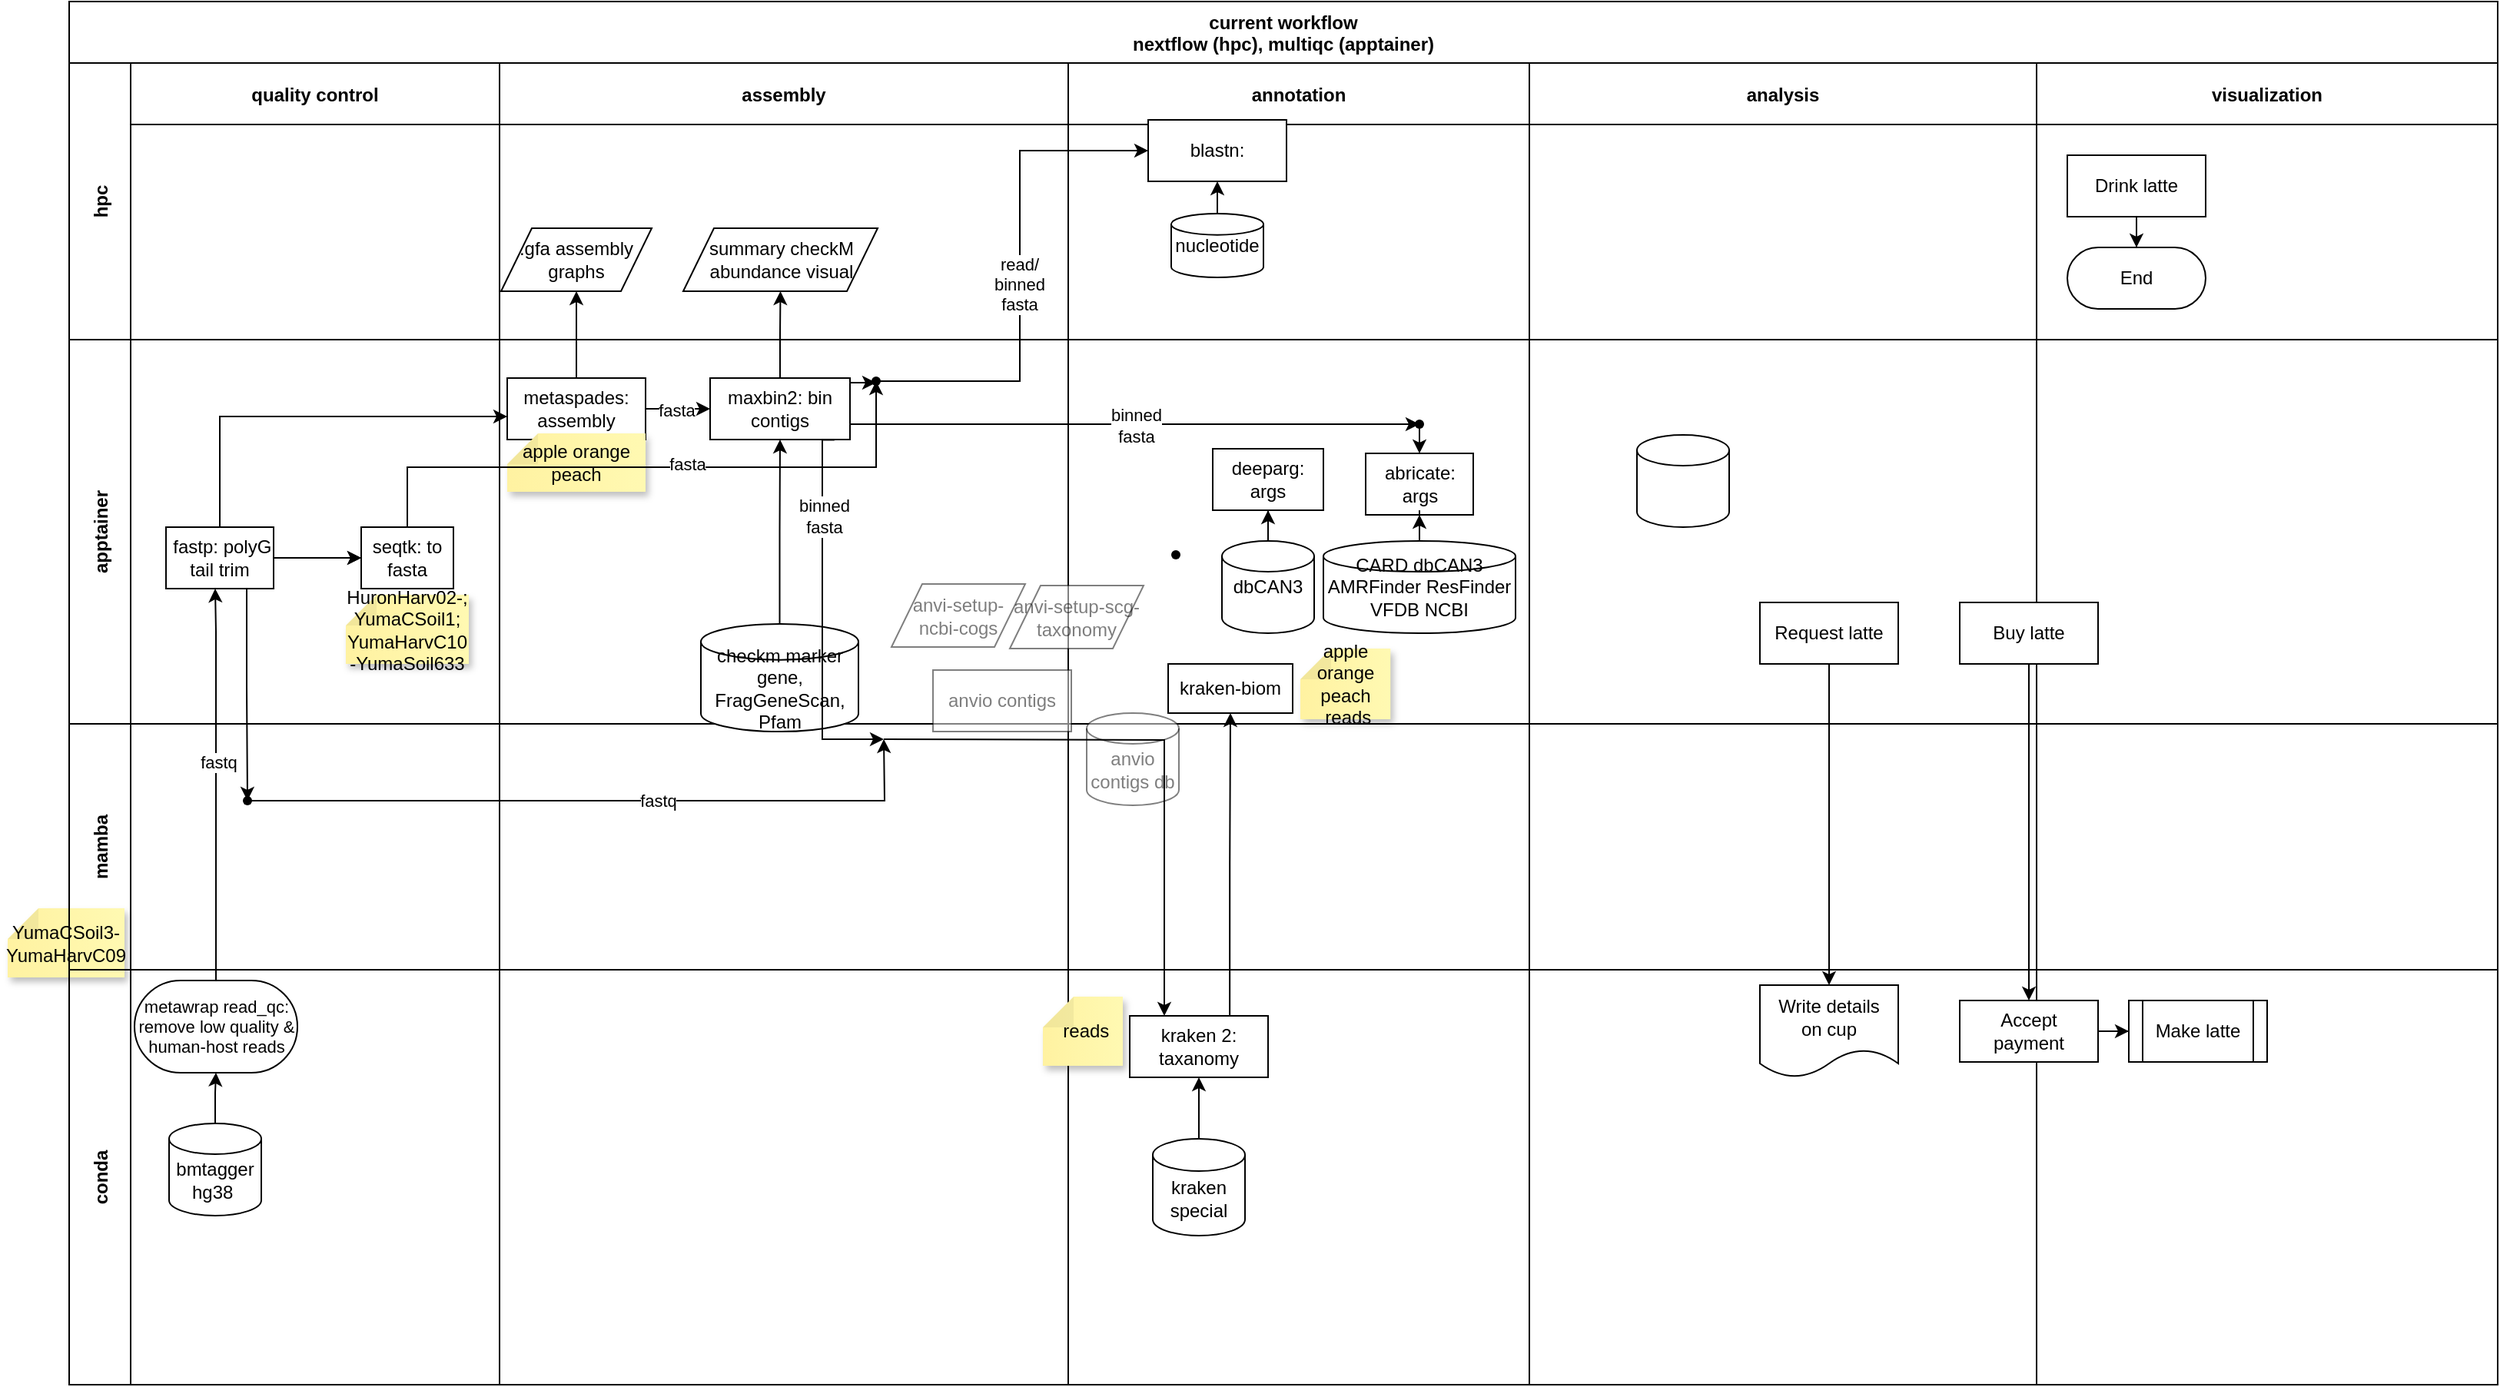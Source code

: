 <mxfile version="24.3.0" type="device">
  <diagram id="kgpKYQtTHZ0yAKxKKP6v" name="Page-1">
    <mxGraphModel dx="1050" dy="530" grid="1" gridSize="10" guides="1" tooltips="1" connect="1" arrows="1" fold="1" page="1" pageScale="1" pageWidth="850" pageHeight="1100" math="0" shadow="0">
      <root>
        <mxCell id="0" />
        <mxCell id="1" parent="0" />
        <mxCell id="CcWdK4bwqoYezzGv7H-g-6" value="YumaCSoil3-YumaHarvC09" style="shape=note;whiteSpace=wrap;html=1;backgroundOutline=1;fontColor=#000000;darkOpacity=0.05;fillColor=#FFF9B2;strokeColor=none;fillStyle=solid;direction=north;gradientDirection=north;gradientColor=#FFF2A1;shadow=1;size=20;pointerEvents=1;" parent="1" vertex="1">
          <mxGeometry x="150" y="810" width="76" height="45" as="geometry" />
        </mxCell>
        <mxCell id="3nuBFxr9cyL0pnOWT2aG-1" value="current workflow&#xa;nextflow (hpc), multiqc (apptainer)" style="shape=table;childLayout=tableLayout;startSize=40;collapsible=0;recursiveResize=0;expand=0;fillColor=none;fontStyle=1" parent="1" vertex="1">
          <mxGeometry x="190" y="220" width="1580" height="900.0" as="geometry" />
        </mxCell>
        <mxCell id="3nuBFxr9cyL0pnOWT2aG-3" value="hpc" style="shape=tableRow;horizontal=0;swimlaneHead=0;swimlaneBody=0;top=0;left=0;bottom=0;right=0;fillColor=none;points=[[0,0.5],[1,0.5]];portConstraint=eastwest;startSize=40;collapsible=0;recursiveResize=0;expand=0;fontStyle=1;" parent="3nuBFxr9cyL0pnOWT2aG-1" vertex="1">
          <mxGeometry y="40" width="1580" height="180" as="geometry" />
        </mxCell>
        <mxCell id="3nuBFxr9cyL0pnOWT2aG-4" value="quality control" style="swimlane;swimlaneHead=0;swimlaneBody=0;connectable=0;fillColor=none;startSize=40;collapsible=0;recursiveResize=0;expand=0;fontStyle=1;" parent="3nuBFxr9cyL0pnOWT2aG-3" vertex="1">
          <mxGeometry x="40" width="240" height="180" as="geometry">
            <mxRectangle width="240" height="180" as="alternateBounds" />
          </mxGeometry>
        </mxCell>
        <mxCell id="3nuBFxr9cyL0pnOWT2aG-8" value="assembly" style="swimlane;swimlaneHead=0;swimlaneBody=0;connectable=0;fillColor=none;startSize=40;collapsible=0;recursiveResize=0;expand=0;fontStyle=1;" parent="3nuBFxr9cyL0pnOWT2aG-3" vertex="1">
          <mxGeometry x="280" width="370" height="180" as="geometry">
            <mxRectangle width="370" height="180" as="alternateBounds" />
          </mxGeometry>
        </mxCell>
        <mxCell id="ZopNrPVhyXaILG_1VpYT-9" value=".gfa assembly graphs" style="shape=parallelogram;perimeter=parallelogramPerimeter;whiteSpace=wrap;html=1;fixedSize=1;" parent="3nuBFxr9cyL0pnOWT2aG-8" vertex="1">
          <mxGeometry x="1" y="107.5" width="98" height="41" as="geometry" />
        </mxCell>
        <mxCell id="ZopNrPVhyXaILG_1VpYT-14" value="summary checkM abundance visual" style="shape=parallelogram;perimeter=parallelogramPerimeter;whiteSpace=wrap;html=1;fixedSize=1;" parent="3nuBFxr9cyL0pnOWT2aG-8" vertex="1">
          <mxGeometry x="119.5" y="107.5" width="126.5" height="41" as="geometry" />
        </mxCell>
        <mxCell id="9NF7PJcUpYFdxQOIIQIQ-89" value="annotation" style="swimlane;swimlaneHead=0;swimlaneBody=0;connectable=0;fillColor=none;startSize=40;collapsible=0;recursiveResize=0;expand=0;fontStyle=1;" parent="3nuBFxr9cyL0pnOWT2aG-3" vertex="1">
          <mxGeometry x="650" width="300" height="180" as="geometry">
            <mxRectangle width="300" height="180" as="alternateBounds" />
          </mxGeometry>
        </mxCell>
        <mxCell id="CElqnwJNrXal9nOGzvZT-44" value="&lt;div&gt;nucleotide&lt;br&gt;&lt;/div&gt;" style="strokeWidth=1;html=1;shape=mxgraph.flowchart.database;whiteSpace=wrap;" parent="9NF7PJcUpYFdxQOIIQIQ-89" vertex="1">
          <mxGeometry x="67" y="98" width="60" height="41.5" as="geometry" />
        </mxCell>
        <mxCell id="9NF7PJcUpYFdxQOIIQIQ-83" value="analysis" style="swimlane;swimlaneHead=0;swimlaneBody=0;connectable=0;fillColor=none;startSize=40;collapsible=0;recursiveResize=0;expand=0;fontStyle=1;" parent="3nuBFxr9cyL0pnOWT2aG-3" vertex="1">
          <mxGeometry x="950" width="330" height="180" as="geometry">
            <mxRectangle width="330" height="180" as="alternateBounds" />
          </mxGeometry>
        </mxCell>
        <mxCell id="3nuBFxr9cyL0pnOWT2aG-11" value="visualization" style="swimlane;swimlaneHead=0;swimlaneBody=0;connectable=0;fillColor=none;startSize=40;collapsible=0;recursiveResize=0;expand=0;fontStyle=1;" parent="3nuBFxr9cyL0pnOWT2aG-3" vertex="1">
          <mxGeometry x="1280" width="300" height="180" as="geometry">
            <mxRectangle width="300" height="180" as="alternateBounds" />
          </mxGeometry>
        </mxCell>
        <mxCell id="3nuBFxr9cyL0pnOWT2aG-12" style="edgeStyle=orthogonalEdgeStyle;rounded=0;orthogonalLoop=1;jettySize=auto;html=1;" parent="3nuBFxr9cyL0pnOWT2aG-11" source="3nuBFxr9cyL0pnOWT2aG-13" target="3nuBFxr9cyL0pnOWT2aG-14" edge="1">
          <mxGeometry relative="1" as="geometry" />
        </mxCell>
        <mxCell id="3nuBFxr9cyL0pnOWT2aG-13" value="Drink latte" style="rounded=0;whiteSpace=wrap;html=1;" parent="3nuBFxr9cyL0pnOWT2aG-11" vertex="1">
          <mxGeometry x="20" y="60" width="90" height="40" as="geometry" />
        </mxCell>
        <mxCell id="3nuBFxr9cyL0pnOWT2aG-14" value="End" style="rounded=1;whiteSpace=wrap;html=1;arcSize=50;" parent="3nuBFxr9cyL0pnOWT2aG-11" vertex="1">
          <mxGeometry x="20" y="120" width="90" height="40" as="geometry" />
        </mxCell>
        <mxCell id="9NF7PJcUpYFdxQOIIQIQ-92" value="apptainer" style="shape=tableRow;horizontal=0;swimlaneHead=0;swimlaneBody=0;top=0;left=0;bottom=0;right=0;fillColor=none;points=[[0,0.5],[1,0.5]];portConstraint=eastwest;startSize=40;collapsible=0;recursiveResize=0;expand=0;fontStyle=1;" parent="3nuBFxr9cyL0pnOWT2aG-1" vertex="1">
          <mxGeometry y="220" width="1580" height="250" as="geometry" />
        </mxCell>
        <mxCell id="9NF7PJcUpYFdxQOIIQIQ-93" style="swimlane;swimlaneHead=0;swimlaneBody=0;connectable=0;fillColor=none;startSize=0;collapsible=0;recursiveResize=0;expand=0;fontStyle=1;" parent="9NF7PJcUpYFdxQOIIQIQ-92" vertex="1">
          <mxGeometry x="40" width="240" height="250" as="geometry">
            <mxRectangle width="240" height="250" as="alternateBounds" />
          </mxGeometry>
        </mxCell>
        <mxCell id="ZopNrPVhyXaILG_1VpYT-3" value="" style="edgeStyle=orthogonalEdgeStyle;rounded=0;orthogonalLoop=1;jettySize=auto;html=1;" parent="9NF7PJcUpYFdxQOIIQIQ-93" source="CcWdK4bwqoYezzGv7H-g-1" target="CcWdK4bwqoYezzGv7H-g-2" edge="1">
          <mxGeometry relative="1" as="geometry" />
        </mxCell>
        <mxCell id="ZopNrPVhyXaILG_1VpYT-63" value="" style="edgeStyle=orthogonalEdgeStyle;rounded=0;orthogonalLoop=1;jettySize=auto;html=1;" parent="9NF7PJcUpYFdxQOIIQIQ-93" source="CcWdK4bwqoYezzGv7H-g-1" target="CcWdK4bwqoYezzGv7H-g-2" edge="1">
          <mxGeometry relative="1" as="geometry" />
        </mxCell>
        <mxCell id="CcWdK4bwqoYezzGv7H-g-1" value="&amp;nbsp;fastp: polyG tail trim" style="rounded=0;whiteSpace=wrap;html=1;" parent="9NF7PJcUpYFdxQOIIQIQ-93" vertex="1">
          <mxGeometry x="23" y="122" width="70" height="40" as="geometry" />
        </mxCell>
        <mxCell id="CcWdK4bwqoYezzGv7H-g-2" value="seqtk: to fasta" style="rounded=0;whiteSpace=wrap;html=1;" parent="9NF7PJcUpYFdxQOIIQIQ-93" vertex="1">
          <mxGeometry x="150" y="122" width="60" height="40" as="geometry" />
        </mxCell>
        <mxCell id="Ww5jvLOxqZhoaD5zM2-h-84" value="HuronHarv02-; YumaCSoil1; YumaHarvC10&lt;div&gt;-YumaSoil633&lt;/div&gt;" style="shape=note;whiteSpace=wrap;html=1;backgroundOutline=1;fontColor=#000000;darkOpacity=0.05;fillColor=#FFF9B2;strokeColor=none;fillStyle=solid;direction=north;gradientDirection=north;gradientColor=#FFF2A1;shadow=1;size=20;pointerEvents=1;" parent="9NF7PJcUpYFdxQOIIQIQ-93" vertex="1">
          <mxGeometry x="140" y="166" width="80" height="45" as="geometry" />
        </mxCell>
        <mxCell id="9NF7PJcUpYFdxQOIIQIQ-94" value="" style="swimlane;swimlaneHead=0;swimlaneBody=0;connectable=0;fillColor=none;startSize=0;collapsible=0;recursiveResize=0;expand=0;fontStyle=1;" parent="9NF7PJcUpYFdxQOIIQIQ-92" vertex="1">
          <mxGeometry x="280" width="370" height="250" as="geometry">
            <mxRectangle width="370" height="250" as="alternateBounds" />
          </mxGeometry>
        </mxCell>
        <mxCell id="ZopNrPVhyXaILG_1VpYT-5" style="edgeStyle=orthogonalEdgeStyle;rounded=0;orthogonalLoop=1;jettySize=auto;html=1;" parent="9NF7PJcUpYFdxQOIIQIQ-94" source="3nuBFxr9cyL0pnOWT2aG-7" target="CElqnwJNrXal9nOGzvZT-34" edge="1">
          <mxGeometry relative="1" as="geometry" />
        </mxCell>
        <mxCell id="ZopNrPVhyXaILG_1VpYT-13" value="fasta" style="edgeLabel;html=1;align=center;verticalAlign=middle;resizable=0;points=[];" parent="ZopNrPVhyXaILG_1VpYT-5" vertex="1" connectable="0">
          <mxGeometry x="-0.073" y="-1" relative="1" as="geometry">
            <mxPoint as="offset" />
          </mxGeometry>
        </mxCell>
        <mxCell id="3nuBFxr9cyL0pnOWT2aG-7" value="metaspades: assembly" style="rounded=0;whiteSpace=wrap;html=1;" parent="9NF7PJcUpYFdxQOIIQIQ-94" vertex="1">
          <mxGeometry x="5" y="25" width="90" height="40" as="geometry" />
        </mxCell>
        <mxCell id="ZopNrPVhyXaILG_1VpYT-37" style="edgeStyle=orthogonalEdgeStyle;rounded=0;orthogonalLoop=1;jettySize=auto;html=1;exitX=1;exitY=0.25;exitDx=0;exitDy=0;" parent="9NF7PJcUpYFdxQOIIQIQ-94" edge="1">
          <mxGeometry relative="1" as="geometry">
            <mxPoint x="220" y="28.0" as="sourcePoint" />
            <mxPoint x="245" y="28.0" as="targetPoint" />
          </mxGeometry>
        </mxCell>
        <mxCell id="CElqnwJNrXal9nOGzvZT-34" value="maxbin2: bin contigs" style="rounded=0;whiteSpace=wrap;html=1;" parent="9NF7PJcUpYFdxQOIIQIQ-94" vertex="1">
          <mxGeometry x="137" y="25" width="91" height="40" as="geometry" />
        </mxCell>
        <mxCell id="ZopNrPVhyXaILG_1VpYT-22" style="edgeStyle=orthogonalEdgeStyle;rounded=0;orthogonalLoop=1;jettySize=auto;html=1;" parent="9NF7PJcUpYFdxQOIIQIQ-94" source="CElqnwJNrXal9nOGzvZT-35" target="CElqnwJNrXal9nOGzvZT-34" edge="1">
          <mxGeometry relative="1" as="geometry" />
        </mxCell>
        <mxCell id="CElqnwJNrXal9nOGzvZT-35" value="&lt;div&gt;&lt;br&gt;&lt;/div&gt;checkm&amp;nbsp;marker gene, FragGeneScan, Pfam" style="strokeWidth=1;html=1;shape=mxgraph.flowchart.database;whiteSpace=wrap;" parent="9NF7PJcUpYFdxQOIIQIQ-94" vertex="1">
          <mxGeometry x="131" y="185" width="102.5" height="70" as="geometry" />
        </mxCell>
        <mxCell id="CElqnwJNrXal9nOGzvZT-45" value="blastn:" style="rounded=0;whiteSpace=wrap;html=1;" parent="9NF7PJcUpYFdxQOIIQIQ-94" vertex="1">
          <mxGeometry x="422" y="-143" width="90" height="40" as="geometry" />
        </mxCell>
        <mxCell id="zfVqb_5FsLYk3oloDmap-1" value="anvio contigs" style="rounded=0;whiteSpace=wrap;html=1;textOpacity=50;opacity=50;" parent="9NF7PJcUpYFdxQOIIQIQ-94" vertex="1">
          <mxGeometry x="282" y="215" width="90" height="40" as="geometry" />
        </mxCell>
        <mxCell id="zfVqb_5FsLYk3oloDmap-2" value="&lt;div&gt;&lt;br&gt;&lt;/div&gt;&lt;div&gt;anvio contigs db&lt;/div&gt;" style="strokeWidth=1;html=1;shape=mxgraph.flowchart.database;whiteSpace=wrap;textOpacity=50;opacity=50;" parent="9NF7PJcUpYFdxQOIIQIQ-94" vertex="1">
          <mxGeometry x="382" y="243" width="60" height="60" as="geometry" />
        </mxCell>
        <mxCell id="zfVqb_5FsLYk3oloDmap-3" value="anvi-setup-ncbi-cogs" style="shape=parallelogram;perimeter=parallelogramPerimeter;whiteSpace=wrap;html=1;fixedSize=1;textOpacity=50;opacity=50;" parent="9NF7PJcUpYFdxQOIIQIQ-94" vertex="1">
          <mxGeometry x="255" y="159" width="87" height="41" as="geometry" />
        </mxCell>
        <mxCell id="zfVqb_5FsLYk3oloDmap-4" value="anvi-setup-scg-taxonomy" style="shape=parallelogram;perimeter=parallelogramPerimeter;whiteSpace=wrap;html=1;fixedSize=1;textOpacity=50;opacity=50;" parent="9NF7PJcUpYFdxQOIIQIQ-94" vertex="1">
          <mxGeometry x="332" y="160" width="87" height="41" as="geometry" />
        </mxCell>
        <mxCell id="ZopNrPVhyXaILG_1VpYT-39" style="edgeStyle=orthogonalEdgeStyle;rounded=0;orthogonalLoop=1;jettySize=auto;html=1;entryX=0;entryY=0.5;entryDx=0;entryDy=0;exitX=0.954;exitY=0.616;exitDx=0;exitDy=0;exitPerimeter=0;" parent="9NF7PJcUpYFdxQOIIQIQ-94" source="ZopNrPVhyXaILG_1VpYT-34" target="CElqnwJNrXal9nOGzvZT-45" edge="1">
          <mxGeometry relative="1" as="geometry" />
        </mxCell>
        <mxCell id="ZopNrPVhyXaILG_1VpYT-53" value="read/&lt;div&gt;binned&lt;div&gt;fasta&lt;/div&gt;&lt;/div&gt;" style="edgeLabel;html=1;align=center;verticalAlign=middle;resizable=0;points=[];" parent="ZopNrPVhyXaILG_1VpYT-39" vertex="1" connectable="0">
          <mxGeometry x="-0.043" y="1" relative="1" as="geometry">
            <mxPoint as="offset" />
          </mxGeometry>
        </mxCell>
        <mxCell id="ZopNrPVhyXaILG_1VpYT-34" value="" style="shape=waypoint;sketch=0;fillStyle=solid;size=6;pointerEvents=1;points=[];fillColor=none;resizable=0;rotatable=0;perimeter=centerPerimeter;snapToPoint=1;" parent="9NF7PJcUpYFdxQOIIQIQ-94" vertex="1">
          <mxGeometry x="235" y="17" width="20" height="20" as="geometry" />
        </mxCell>
        <mxCell id="Ww5jvLOxqZhoaD5zM2-h-87" value="apple orange peach" style="shape=note;whiteSpace=wrap;html=1;backgroundOutline=1;fontColor=#000000;darkOpacity=0.05;fillColor=#FFF9B2;strokeColor=none;fillStyle=solid;direction=north;gradientDirection=north;gradientColor=#FFF2A1;shadow=1;size=20;pointerEvents=1;" parent="9NF7PJcUpYFdxQOIIQIQ-94" vertex="1">
          <mxGeometry x="5" y="61" width="90" height="38" as="geometry" />
        </mxCell>
        <mxCell id="9NF7PJcUpYFdxQOIIQIQ-95" style="swimlane;swimlaneHead=0;swimlaneBody=0;connectable=0;fillColor=none;startSize=0;collapsible=0;recursiveResize=0;expand=0;fontStyle=1;" parent="9NF7PJcUpYFdxQOIIQIQ-92" vertex="1">
          <mxGeometry x="650" width="300" height="250" as="geometry">
            <mxRectangle width="300" height="250" as="alternateBounds" />
          </mxGeometry>
        </mxCell>
        <mxCell id="Ww5jvLOxqZhoaD5zM2-h-86" value="apple orange peach&lt;div&gt;&amp;nbsp;reads&lt;/div&gt;" style="shape=note;whiteSpace=wrap;html=1;backgroundOutline=1;fontColor=#000000;darkOpacity=0.05;fillColor=#FFF9B2;strokeColor=none;fillStyle=solid;direction=north;gradientDirection=north;gradientColor=#FFF2A1;shadow=1;size=20;pointerEvents=1;" parent="9NF7PJcUpYFdxQOIIQIQ-95" vertex="1">
          <mxGeometry x="151" y="201" width="58.65" height="46" as="geometry" />
        </mxCell>
        <mxCell id="CElqnwJNrXal9nOGzvZT-38" value="kraken-biom" style="rounded=0;whiteSpace=wrap;html=1;" parent="9NF7PJcUpYFdxQOIIQIQ-95" vertex="1">
          <mxGeometry x="65" y="211" width="81" height="32" as="geometry" />
        </mxCell>
        <mxCell id="CElqnwJNrXal9nOGzvZT-40" value="abricate:&lt;div&gt;args&lt;/div&gt;" style="rounded=0;whiteSpace=wrap;html=1;" parent="9NF7PJcUpYFdxQOIIQIQ-95" vertex="1">
          <mxGeometry x="193.5" y="74" width="70" height="40" as="geometry" />
        </mxCell>
        <mxCell id="CElqnwJNrXal9nOGzvZT-39" value="deeparg:&lt;div&gt;args&lt;/div&gt;" style="rounded=0;whiteSpace=wrap;html=1;" parent="9NF7PJcUpYFdxQOIIQIQ-95" vertex="1">
          <mxGeometry x="94" y="71" width="72" height="40" as="geometry" />
        </mxCell>
        <mxCell id="Ww5jvLOxqZhoaD5zM2-h-94" value="" style="edgeStyle=orthogonalEdgeStyle;rounded=0;orthogonalLoop=1;jettySize=auto;html=1;" parent="9NF7PJcUpYFdxQOIIQIQ-95" source="zfVqb_5FsLYk3oloDmap-6" target="CElqnwJNrXal9nOGzvZT-40" edge="1">
          <mxGeometry relative="1" as="geometry" />
        </mxCell>
        <mxCell id="zfVqb_5FsLYk3oloDmap-6" value="&lt;div&gt;CARD dbCAN3 AMRFinder ResFinder VFDB NCBI&lt;br&gt;&lt;/div&gt;" style="strokeWidth=1;html=1;shape=mxgraph.flowchart.database;whiteSpace=wrap;" parent="9NF7PJcUpYFdxQOIIQIQ-95" vertex="1">
          <mxGeometry x="166" y="131" width="125" height="60" as="geometry" />
        </mxCell>
        <mxCell id="Ww5jvLOxqZhoaD5zM2-h-95" style="edgeStyle=orthogonalEdgeStyle;rounded=0;orthogonalLoop=1;jettySize=auto;html=1;entryX=0.5;entryY=1;entryDx=0;entryDy=0;" parent="9NF7PJcUpYFdxQOIIQIQ-95" source="CElqnwJNrXal9nOGzvZT-41" target="CElqnwJNrXal9nOGzvZT-39" edge="1">
          <mxGeometry relative="1" as="geometry" />
        </mxCell>
        <mxCell id="CElqnwJNrXal9nOGzvZT-41" value="&lt;div&gt;dbCAN3&lt;br&gt;&lt;/div&gt;" style="strokeWidth=1;html=1;shape=mxgraph.flowchart.database;whiteSpace=wrap;" parent="9NF7PJcUpYFdxQOIIQIQ-95" vertex="1">
          <mxGeometry x="100" y="131" width="60" height="60" as="geometry" />
        </mxCell>
        <mxCell id="FpwTNCRYaSKa7mqGCcr8-14" value="" style="edgeStyle=orthogonalEdgeStyle;rounded=0;orthogonalLoop=1;jettySize=auto;html=1;entryX=0.5;entryY=0;entryDx=0;entryDy=0;" parent="9NF7PJcUpYFdxQOIIQIQ-95" source="FpwTNCRYaSKa7mqGCcr8-2" target="CElqnwJNrXal9nOGzvZT-40" edge="1">
          <mxGeometry relative="1" as="geometry" />
        </mxCell>
        <mxCell id="FpwTNCRYaSKa7mqGCcr8-2" value="" style="shape=waypoint;sketch=0;fillStyle=solid;size=6;pointerEvents=1;points=[];fillColor=none;resizable=0;rotatable=0;perimeter=centerPerimeter;snapToPoint=1;" parent="9NF7PJcUpYFdxQOIIQIQ-95" vertex="1">
          <mxGeometry x="218.5" y="45" width="20" height="20" as="geometry" />
        </mxCell>
        <mxCell id="9NF7PJcUpYFdxQOIIQIQ-96" style="swimlane;swimlaneHead=0;swimlaneBody=0;connectable=0;fillColor=none;startSize=0;collapsible=0;recursiveResize=0;expand=0;fontStyle=1;" parent="9NF7PJcUpYFdxQOIIQIQ-92" vertex="1">
          <mxGeometry x="950" width="330" height="250" as="geometry">
            <mxRectangle width="330" height="250" as="alternateBounds" />
          </mxGeometry>
        </mxCell>
        <mxCell id="CElqnwJNrXal9nOGzvZT-42" value="&lt;div&gt;&lt;br&gt;&lt;/div&gt;" style="strokeWidth=1;html=1;shape=mxgraph.flowchart.database;whiteSpace=wrap;" parent="9NF7PJcUpYFdxQOIIQIQ-96" vertex="1">
          <mxGeometry x="70" y="62" width="60" height="60" as="geometry" />
        </mxCell>
        <mxCell id="9NF7PJcUpYFdxQOIIQIQ-97" style="swimlane;swimlaneHead=0;swimlaneBody=0;connectable=0;fillColor=none;startSize=0;collapsible=0;recursiveResize=0;expand=0;fontStyle=1;" parent="9NF7PJcUpYFdxQOIIQIQ-92" vertex="1">
          <mxGeometry x="1280" width="300" height="250" as="geometry">
            <mxRectangle width="300" height="250" as="alternateBounds" />
          </mxGeometry>
        </mxCell>
        <mxCell id="ZopNrPVhyXaILG_1VpYT-36" style="edgeStyle=orthogonalEdgeStyle;rounded=0;orthogonalLoop=1;jettySize=auto;html=1;entryX=0.54;entryY=0.7;entryDx=0;entryDy=0;entryPerimeter=0;" parent="9NF7PJcUpYFdxQOIIQIQ-92" source="CcWdK4bwqoYezzGv7H-g-2" target="ZopNrPVhyXaILG_1VpYT-34" edge="1">
          <mxGeometry relative="1" as="geometry">
            <mxPoint x="260" y="83" as="sourcePoint" />
            <mxPoint x="525" y="72" as="targetPoint" />
            <Array as="points">
              <mxPoint x="525" y="83" />
            </Array>
          </mxGeometry>
        </mxCell>
        <mxCell id="ZopNrPVhyXaILG_1VpYT-56" value="fasta" style="edgeLabel;html=1;align=center;verticalAlign=middle;resizable=0;points=[];" parent="ZopNrPVhyXaILG_1VpYT-36" vertex="1" connectable="0">
          <mxGeometry x="-0.284" y="2" relative="1" as="geometry">
            <mxPoint x="78" as="offset" />
          </mxGeometry>
        </mxCell>
        <mxCell id="FpwTNCRYaSKa7mqGCcr8-17" style="edgeStyle=orthogonalEdgeStyle;rounded=0;orthogonalLoop=1;jettySize=auto;html=1;exitDx=0;exitDy=0;" parent="9NF7PJcUpYFdxQOIIQIQ-92" source="FpwTNCRYaSKa7mqGCcr8-2" edge="1">
          <mxGeometry relative="1" as="geometry">
            <mxPoint x="879" y="55" as="targetPoint" />
          </mxGeometry>
        </mxCell>
        <mxCell id="FpwTNCRYaSKa7mqGCcr8-18" value="" style="edgeStyle=orthogonalEdgeStyle;rounded=0;orthogonalLoop=1;jettySize=auto;html=1;exitX=1;exitY=0.75;exitDx=0;exitDy=0;" parent="9NF7PJcUpYFdxQOIIQIQ-92" source="CElqnwJNrXal9nOGzvZT-34" target="FpwTNCRYaSKa7mqGCcr8-2" edge="1">
          <mxGeometry relative="1" as="geometry">
            <mxPoint x="1348" y="495" as="sourcePoint" />
            <mxPoint x="1719" y="495" as="targetPoint" />
          </mxGeometry>
        </mxCell>
        <mxCell id="FpwTNCRYaSKa7mqGCcr8-19" value="binned&lt;div&gt;fasta&lt;/div&gt;" style="edgeLabel;html=1;align=center;verticalAlign=middle;resizable=0;points=[];" parent="FpwTNCRYaSKa7mqGCcr8-18" vertex="1" connectable="0">
          <mxGeometry x="0.003" y="-1" relative="1" as="geometry">
            <mxPoint as="offset" />
          </mxGeometry>
        </mxCell>
        <mxCell id="f-6RKssEHBS7RFYWHQIZ-3" style="edgeStyle=orthogonalEdgeStyle;rounded=0;orthogonalLoop=1;jettySize=auto;html=1;exitX=0.5;exitY=0;exitDx=0;exitDy=0;" edge="1" parent="9NF7PJcUpYFdxQOIIQIQ-92" source="CcWdK4bwqoYezzGv7H-g-1" target="3nuBFxr9cyL0pnOWT2aG-7">
          <mxGeometry relative="1" as="geometry">
            <Array as="points">
              <mxPoint x="98" y="50" />
            </Array>
          </mxGeometry>
        </mxCell>
        <mxCell id="9NF7PJcUpYFdxQOIIQIQ-104" value="mamba" style="shape=tableRow;horizontal=0;swimlaneHead=0;swimlaneBody=0;top=0;left=0;bottom=0;right=0;fillColor=none;points=[[0,0.5],[1,0.5]];portConstraint=eastwest;startSize=40;collapsible=0;recursiveResize=0;expand=0;fontStyle=1;" parent="3nuBFxr9cyL0pnOWT2aG-1" vertex="1">
          <mxGeometry y="470" width="1580" height="160" as="geometry" />
        </mxCell>
        <mxCell id="9NF7PJcUpYFdxQOIIQIQ-105" style="swimlane;swimlaneHead=0;swimlaneBody=0;connectable=0;fillColor=none;startSize=0;collapsible=0;recursiveResize=0;expand=0;fontStyle=1;" parent="9NF7PJcUpYFdxQOIIQIQ-104" vertex="1">
          <mxGeometry x="40" width="240" height="160" as="geometry">
            <mxRectangle width="240" height="160" as="alternateBounds" />
          </mxGeometry>
        </mxCell>
        <mxCell id="ZopNrPVhyXaILG_1VpYT-41" value="" style="shape=waypoint;sketch=0;fillStyle=solid;size=6;pointerEvents=1;points=[];fillColor=none;resizable=0;rotatable=0;perimeter=centerPerimeter;snapToPoint=1;" parent="9NF7PJcUpYFdxQOIIQIQ-105" vertex="1">
          <mxGeometry x="66" y="40" width="20" height="20" as="geometry" />
        </mxCell>
        <mxCell id="9NF7PJcUpYFdxQOIIQIQ-106" style="swimlane;swimlaneHead=0;swimlaneBody=0;connectable=0;fillColor=none;startSize=0;collapsible=0;recursiveResize=0;expand=0;fontStyle=1;" parent="9NF7PJcUpYFdxQOIIQIQ-104" vertex="1">
          <mxGeometry x="280" width="370" height="160" as="geometry">
            <mxRectangle width="370" height="160" as="alternateBounds" />
          </mxGeometry>
        </mxCell>
        <mxCell id="9NF7PJcUpYFdxQOIIQIQ-107" style="swimlane;swimlaneHead=0;swimlaneBody=0;connectable=0;fillColor=none;startSize=0;collapsible=0;recursiveResize=0;expand=0;fontStyle=1;" parent="9NF7PJcUpYFdxQOIIQIQ-104" vertex="1">
          <mxGeometry x="650" width="300" height="160" as="geometry">
            <mxRectangle width="300" height="160" as="alternateBounds" />
          </mxGeometry>
        </mxCell>
        <mxCell id="9NF7PJcUpYFdxQOIIQIQ-108" style="swimlane;swimlaneHead=0;swimlaneBody=0;connectable=0;fillColor=none;startSize=0;collapsible=0;recursiveResize=0;expand=0;fontStyle=1;" parent="9NF7PJcUpYFdxQOIIQIQ-104" vertex="1">
          <mxGeometry x="950" width="330" height="160" as="geometry">
            <mxRectangle width="330" height="160" as="alternateBounds" />
          </mxGeometry>
        </mxCell>
        <mxCell id="9NF7PJcUpYFdxQOIIQIQ-109" style="swimlane;swimlaneHead=0;swimlaneBody=0;connectable=0;fillColor=none;startSize=0;collapsible=0;recursiveResize=0;expand=0;fontStyle=1;" parent="9NF7PJcUpYFdxQOIIQIQ-104" vertex="1">
          <mxGeometry x="1280" width="300" height="160" as="geometry">
            <mxRectangle width="300" height="160" as="alternateBounds" />
          </mxGeometry>
        </mxCell>
        <mxCell id="3nuBFxr9cyL0pnOWT2aG-15" value="conda" style="shape=tableRow;horizontal=0;swimlaneHead=0;swimlaneBody=0;top=0;left=0;bottom=0;right=0;fillColor=none;points=[[0,0.5],[1,0.5]];portConstraint=eastwest;startSize=40;collapsible=0;recursiveResize=0;expand=0;fontStyle=1;" parent="3nuBFxr9cyL0pnOWT2aG-1" vertex="1">
          <mxGeometry y="630" width="1580" height="270" as="geometry" />
        </mxCell>
        <mxCell id="3nuBFxr9cyL0pnOWT2aG-16" value="" style="swimlane;swimlaneHead=0;swimlaneBody=0;connectable=0;fillColor=none;startSize=0;collapsible=0;recursiveResize=0;expand=0;fontStyle=1;fontSize=12;" parent="3nuBFxr9cyL0pnOWT2aG-15" vertex="1">
          <mxGeometry x="40" width="240" height="270" as="geometry">
            <mxRectangle width="240" height="270" as="alternateBounds" />
          </mxGeometry>
        </mxCell>
        <mxCell id="3nuBFxr9cyL0pnOWT2aG-6" value="&lt;div style=&quot;font-size: 11px;&quot;&gt;&lt;font style=&quot;font-size: 11px;&quot;&gt;metawrap read_qc:&lt;/font&gt;&lt;/div&gt;&lt;div style=&quot;font-size: 11px;&quot;&gt;&lt;font style=&quot;font-size: 11px;&quot;&gt;remove low quality &amp;amp; human-host reads&lt;/font&gt;&lt;/div&gt;" style="rounded=1;whiteSpace=wrap;html=1;arcSize=50;fontSize=9;" parent="3nuBFxr9cyL0pnOWT2aG-16" vertex="1">
          <mxGeometry x="2.5" y="7" width="106" height="60" as="geometry" />
        </mxCell>
        <mxCell id="CElqnwJNrXal9nOGzvZT-19" value="" style="edgeStyle=orthogonalEdgeStyle;rounded=0;orthogonalLoop=1;jettySize=auto;html=1;" parent="3nuBFxr9cyL0pnOWT2aG-16" source="CElqnwJNrXal9nOGzvZT-18" target="3nuBFxr9cyL0pnOWT2aG-6" edge="1">
          <mxGeometry relative="1" as="geometry" />
        </mxCell>
        <mxCell id="CElqnwJNrXal9nOGzvZT-18" value="&amp;nbsp;&lt;div&gt;bmtagger hg38&amp;nbsp;&lt;/div&gt;" style="strokeWidth=1;html=1;shape=mxgraph.flowchart.database;whiteSpace=wrap;" parent="3nuBFxr9cyL0pnOWT2aG-16" vertex="1">
          <mxGeometry x="25" y="100" width="60" height="60" as="geometry" />
        </mxCell>
        <mxCell id="3nuBFxr9cyL0pnOWT2aG-18" value="" style="swimlane;swimlaneHead=0;swimlaneBody=0;connectable=0;fillColor=none;startSize=0;collapsible=0;recursiveResize=0;expand=0;fontStyle=1;" parent="3nuBFxr9cyL0pnOWT2aG-15" vertex="1">
          <mxGeometry x="280" width="370" height="270" as="geometry">
            <mxRectangle width="370" height="270" as="alternateBounds" />
          </mxGeometry>
        </mxCell>
        <mxCell id="9NF7PJcUpYFdxQOIIQIQ-90" style="swimlane;swimlaneHead=0;swimlaneBody=0;connectable=0;fillColor=none;startSize=0;collapsible=0;recursiveResize=0;expand=0;fontStyle=1;" parent="3nuBFxr9cyL0pnOWT2aG-15" vertex="1">
          <mxGeometry x="650" width="300" height="270" as="geometry">
            <mxRectangle width="300" height="270" as="alternateBounds" />
          </mxGeometry>
        </mxCell>
        <mxCell id="3nuBFxr9cyL0pnOWT2aG-9" value="Request latte" style="rounded=0;whiteSpace=wrap;html=1;" parent="9NF7PJcUpYFdxQOIIQIQ-90" vertex="1">
          <mxGeometry x="450" y="-239" width="90" height="40" as="geometry" />
        </mxCell>
        <mxCell id="3nuBFxr9cyL0pnOWT2aG-10" value="Buy latte" style="rounded=0;whiteSpace=wrap;html=1;" parent="9NF7PJcUpYFdxQOIIQIQ-90" vertex="1">
          <mxGeometry x="580" y="-239" width="90" height="40" as="geometry" />
        </mxCell>
        <mxCell id="3nuBFxr9cyL0pnOWT2aG-21" value="Write details&lt;br&gt;on cup" style="shape=document;whiteSpace=wrap;html=1;boundedLbl=1;" parent="9NF7PJcUpYFdxQOIIQIQ-90" vertex="1">
          <mxGeometry x="450" y="10" width="90" height="60" as="geometry" />
        </mxCell>
        <mxCell id="3nuBFxr9cyL0pnOWT2aG-20" value="Accept&lt;br&gt;payment" style="rounded=0;whiteSpace=wrap;html=1;" parent="9NF7PJcUpYFdxQOIIQIQ-90" vertex="1">
          <mxGeometry x="580" y="20" width="90" height="40" as="geometry" />
        </mxCell>
        <mxCell id="3nuBFxr9cyL0pnOWT2aG-22" value="Make latte" style="shape=process;whiteSpace=wrap;html=1;backgroundOutline=1;" parent="9NF7PJcUpYFdxQOIIQIQ-90" vertex="1">
          <mxGeometry x="690" y="20" width="90" height="40" as="geometry" />
        </mxCell>
        <mxCell id="3nuBFxr9cyL0pnOWT2aG-25" value="" style="edgeStyle=orthogonalEdgeStyle;rounded=0;orthogonalLoop=1;jettySize=auto;html=1;" parent="9NF7PJcUpYFdxQOIIQIQ-90" source="3nuBFxr9cyL0pnOWT2aG-9" target="3nuBFxr9cyL0pnOWT2aG-21" edge="1">
          <mxGeometry relative="1" as="geometry" />
        </mxCell>
        <mxCell id="3nuBFxr9cyL0pnOWT2aG-27" value="" style="edgeStyle=orthogonalEdgeStyle;rounded=0;orthogonalLoop=1;jettySize=auto;html=1;" parent="9NF7PJcUpYFdxQOIIQIQ-90" source="3nuBFxr9cyL0pnOWT2aG-10" target="3nuBFxr9cyL0pnOWT2aG-20" edge="1">
          <mxGeometry relative="1" as="geometry" />
        </mxCell>
        <mxCell id="3nuBFxr9cyL0pnOWT2aG-19" value="" style="edgeStyle=orthogonalEdgeStyle;rounded=0;orthogonalLoop=1;jettySize=auto;html=1;" parent="9NF7PJcUpYFdxQOIIQIQ-90" source="3nuBFxr9cyL0pnOWT2aG-20" target="3nuBFxr9cyL0pnOWT2aG-22" edge="1">
          <mxGeometry relative="1" as="geometry" />
        </mxCell>
        <mxCell id="CElqnwJNrXal9nOGzvZT-37" value="kraken 2: taxanomy" style="rounded=0;whiteSpace=wrap;html=1;" parent="9NF7PJcUpYFdxQOIIQIQ-90" vertex="1">
          <mxGeometry x="40" y="30" width="90" height="40" as="geometry" />
        </mxCell>
        <mxCell id="ZopNrPVhyXaILG_1VpYT-29" value="" style="edgeStyle=orthogonalEdgeStyle;rounded=0;orthogonalLoop=1;jettySize=auto;html=1;" parent="9NF7PJcUpYFdxQOIIQIQ-90" source="CElqnwJNrXal9nOGzvZT-36" target="CElqnwJNrXal9nOGzvZT-37" edge="1">
          <mxGeometry relative="1" as="geometry" />
        </mxCell>
        <mxCell id="CElqnwJNrXal9nOGzvZT-36" value="&lt;div&gt;&lt;br&gt;&lt;/div&gt;kraken special&lt;div&gt;&lt;/div&gt;" style="strokeWidth=1;html=1;shape=mxgraph.flowchart.database;whiteSpace=wrap;" parent="9NF7PJcUpYFdxQOIIQIQ-90" vertex="1">
          <mxGeometry x="55" y="110" width="60" height="63" as="geometry" />
        </mxCell>
        <mxCell id="Ww5jvLOxqZhoaD5zM2-h-85" value="&amp;nbsp;reads" style="shape=note;whiteSpace=wrap;html=1;backgroundOutline=1;fontColor=#000000;darkOpacity=0.05;fillColor=#FFF9B2;strokeColor=none;fillStyle=solid;direction=north;gradientDirection=north;gradientColor=#FFF2A1;shadow=1;size=20;pointerEvents=1;" parent="9NF7PJcUpYFdxQOIIQIQ-90" vertex="1">
          <mxGeometry x="-16.5" y="17.5" width="52" height="45" as="geometry" />
        </mxCell>
        <mxCell id="9NF7PJcUpYFdxQOIIQIQ-84" style="swimlane;swimlaneHead=0;swimlaneBody=0;connectable=0;fillColor=none;startSize=0;collapsible=0;recursiveResize=0;expand=0;fontStyle=1;" parent="3nuBFxr9cyL0pnOWT2aG-15" vertex="1">
          <mxGeometry x="950" width="330" height="270" as="geometry">
            <mxRectangle width="330" height="270" as="alternateBounds" />
          </mxGeometry>
        </mxCell>
        <mxCell id="3nuBFxr9cyL0pnOWT2aG-23" value="" style="swimlane;swimlaneHead=0;swimlaneBody=0;connectable=0;fillColor=none;startSize=0;collapsible=0;recursiveResize=0;expand=0;fontStyle=1;" parent="3nuBFxr9cyL0pnOWT2aG-15" vertex="1">
          <mxGeometry x="1280" width="300" height="270" as="geometry">
            <mxRectangle width="300" height="270" as="alternateBounds" />
          </mxGeometry>
        </mxCell>
        <mxCell id="CElqnwJNrXal9nOGzvZT-15" value="" style="edgeStyle=orthogonalEdgeStyle;rounded=0;orthogonalLoop=1;jettySize=auto;html=1;" parent="3nuBFxr9cyL0pnOWT2aG-1" source="3nuBFxr9cyL0pnOWT2aG-6" edge="1">
          <mxGeometry relative="1" as="geometry" />
        </mxCell>
        <mxCell id="ZopNrPVhyXaILG_1VpYT-12" style="edgeStyle=orthogonalEdgeStyle;rounded=0;orthogonalLoop=1;jettySize=auto;html=1;" parent="3nuBFxr9cyL0pnOWT2aG-1" source="3nuBFxr9cyL0pnOWT2aG-7" target="ZopNrPVhyXaILG_1VpYT-9" edge="1">
          <mxGeometry relative="1" as="geometry" />
        </mxCell>
        <mxCell id="ZopNrPVhyXaILG_1VpYT-16" style="edgeStyle=orthogonalEdgeStyle;rounded=0;orthogonalLoop=1;jettySize=auto;html=1;" parent="3nuBFxr9cyL0pnOWT2aG-1" source="CElqnwJNrXal9nOGzvZT-34" target="ZopNrPVhyXaILG_1VpYT-14" edge="1">
          <mxGeometry relative="1" as="geometry" />
        </mxCell>
        <mxCell id="ZopNrPVhyXaILG_1VpYT-27" value="" style="edgeStyle=orthogonalEdgeStyle;rounded=0;orthogonalLoop=1;jettySize=auto;html=1;" parent="3nuBFxr9cyL0pnOWT2aG-1" source="CElqnwJNrXal9nOGzvZT-44" target="CElqnwJNrXal9nOGzvZT-45" edge="1">
          <mxGeometry relative="1" as="geometry" />
        </mxCell>
        <mxCell id="ZopNrPVhyXaILG_1VpYT-61" style="edgeStyle=orthogonalEdgeStyle;rounded=0;orthogonalLoop=1;jettySize=auto;html=1;" parent="3nuBFxr9cyL0pnOWT2aG-1" source="3nuBFxr9cyL0pnOWT2aG-6" target="CcWdK4bwqoYezzGv7H-g-1" edge="1">
          <mxGeometry relative="1" as="geometry">
            <Array as="points">
              <mxPoint x="95" y="410" />
              <mxPoint x="95" y="410" />
            </Array>
          </mxGeometry>
        </mxCell>
        <mxCell id="ZopNrPVhyXaILG_1VpYT-62" value="fastq" style="edgeLabel;html=1;align=center;verticalAlign=middle;resizable=0;points=[];" parent="ZopNrPVhyXaILG_1VpYT-61" vertex="1" connectable="0">
          <mxGeometry x="0.112" y="-1" relative="1" as="geometry">
            <mxPoint as="offset" />
          </mxGeometry>
        </mxCell>
        <mxCell id="ZopNrPVhyXaILG_1VpYT-44" style="edgeStyle=orthogonalEdgeStyle;rounded=0;orthogonalLoop=1;jettySize=auto;html=1;exitX=0.75;exitY=1;exitDx=0;exitDy=0;" parent="3nuBFxr9cyL0pnOWT2aG-1" source="CcWdK4bwqoYezzGv7H-g-1" target="ZopNrPVhyXaILG_1VpYT-41" edge="1">
          <mxGeometry relative="1" as="geometry" />
        </mxCell>
        <mxCell id="ZopNrPVhyXaILG_1VpYT-28" style="edgeStyle=orthogonalEdgeStyle;rounded=0;orthogonalLoop=1;jettySize=auto;html=1;entryX=0.5;entryY=1;entryDx=0;entryDy=0;exitX=0.723;exitY=0.014;exitDx=0;exitDy=0;exitPerimeter=0;" parent="3nuBFxr9cyL0pnOWT2aG-1" source="CElqnwJNrXal9nOGzvZT-37" target="CElqnwJNrXal9nOGzvZT-38" edge="1">
          <mxGeometry relative="1" as="geometry" />
        </mxCell>
        <mxCell id="No26XOlGnSCpJHADi15Q-7" style="edgeStyle=orthogonalEdgeStyle;rounded=0;orthogonalLoop=1;jettySize=auto;html=1;entryX=0.25;entryY=0;entryDx=0;entryDy=0;" parent="1" target="CElqnwJNrXal9nOGzvZT-37" edge="1">
          <mxGeometry relative="1" as="geometry">
            <mxPoint x="720" y="700" as="sourcePoint" />
            <mxPoint x="900" y="750" as="targetPoint" />
          </mxGeometry>
        </mxCell>
        <mxCell id="No26XOlGnSCpJHADi15Q-2" style="edgeStyle=orthogonalEdgeStyle;rounded=0;orthogonalLoop=1;jettySize=auto;html=1;" parent="1" edge="1">
          <mxGeometry relative="1" as="geometry">
            <mxPoint x="720" y="700" as="sourcePoint" />
            <mxPoint x="720" y="700" as="targetPoint" />
          </mxGeometry>
        </mxCell>
        <mxCell id="ZopNrPVhyXaILG_1VpYT-48" style="edgeStyle=orthogonalEdgeStyle;rounded=0;orthogonalLoop=1;jettySize=auto;html=1;exitX=0.889;exitY=1.006;exitDx=0;exitDy=0;exitPerimeter=0;" parent="1" source="CElqnwJNrXal9nOGzvZT-34" edge="1">
          <mxGeometry relative="1" as="geometry">
            <mxPoint x="720" y="700" as="targetPoint" />
            <Array as="points">
              <mxPoint x="680" y="700" />
            </Array>
          </mxGeometry>
        </mxCell>
        <mxCell id="No26XOlGnSCpJHADi15Q-3" value="binned&lt;div&gt;fasta&lt;/div&gt;" style="edgeLabel;html=1;align=center;verticalAlign=middle;resizable=0;points=[];" parent="ZopNrPVhyXaILG_1VpYT-48" vertex="1" connectable="0">
          <mxGeometry x="-0.942" relative="1" as="geometry">
            <mxPoint y="50" as="offset" />
          </mxGeometry>
        </mxCell>
        <mxCell id="No26XOlGnSCpJHADi15Q-6" style="edgeStyle=orthogonalEdgeStyle;rounded=0;orthogonalLoop=1;jettySize=auto;html=1;entryX=1;entryY=0.307;entryDx=0;entryDy=0;entryPerimeter=0;" parent="1" source="ZopNrPVhyXaILG_1VpYT-41" edge="1">
          <mxGeometry relative="1" as="geometry">
            <mxPoint x="720" y="700" as="targetPoint" />
          </mxGeometry>
        </mxCell>
        <mxCell id="No26XOlGnSCpJHADi15Q-8" value="fastq" style="edgeLabel;html=1;align=center;verticalAlign=middle;resizable=0;points=[];" parent="No26XOlGnSCpJHADi15Q-6" vertex="1" connectable="0">
          <mxGeometry x="0.172" relative="1" as="geometry">
            <mxPoint as="offset" />
          </mxGeometry>
        </mxCell>
        <mxCell id="FpwTNCRYaSKa7mqGCcr8-1" value="" style="shape=waypoint;sketch=0;fillStyle=solid;size=6;pointerEvents=1;points=[];fillColor=none;resizable=0;rotatable=0;perimeter=centerPerimeter;snapToPoint=1;" parent="1" vertex="1">
          <mxGeometry x="900" y="570" width="20" height="20" as="geometry" />
        </mxCell>
      </root>
    </mxGraphModel>
  </diagram>
</mxfile>
